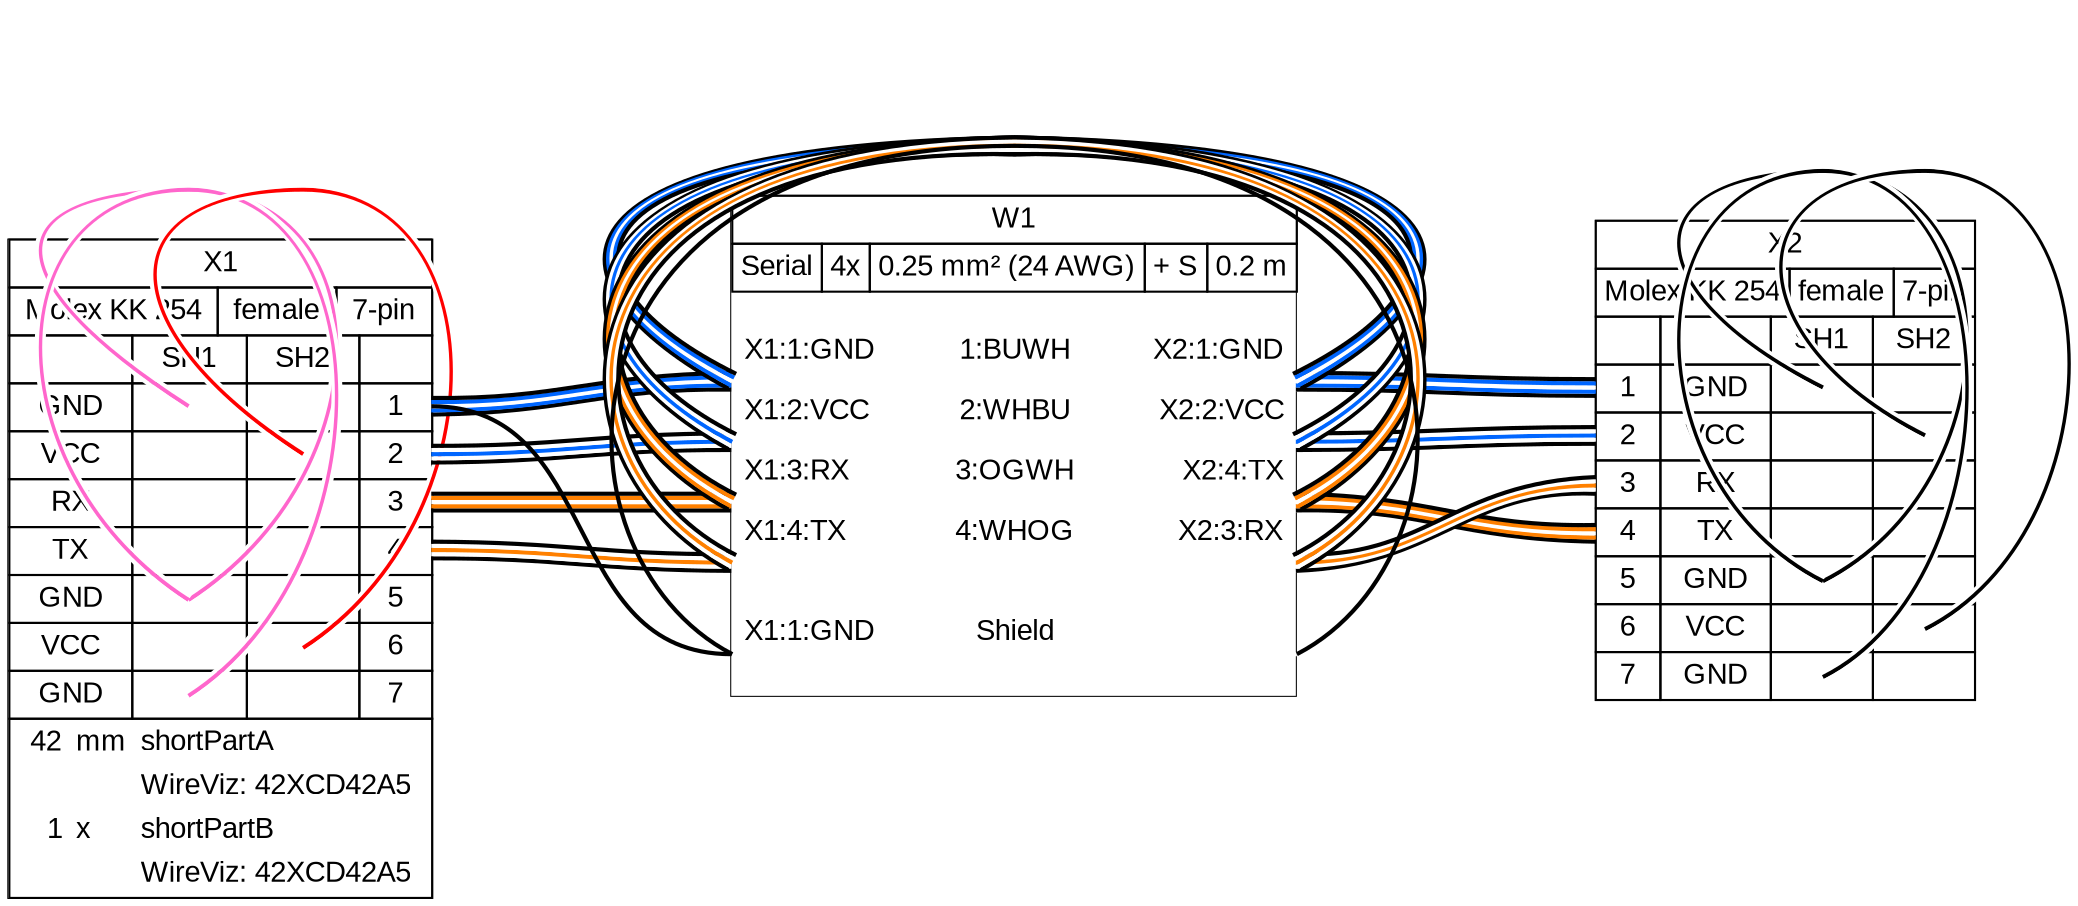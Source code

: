 graph {
// Graph generated by WireViz 0.4-dev251
// https://github.com/formatc1702/WireViz
	graph [bgcolor="#FFFFFF" fontname=arial nodesep=0.33 rankdir=LR ranksep=2]
	node [fillcolor="#FFFFFF" fontname=arial height=0 margin=0 shape=none style=filled width=0]
	edge [fontname=arial style=bold]
	X1 [label=<
<table border="0" cellspacing="0" cellpadding="0" bgcolor="#FFFFFF">
 <tr>
  <td>
   <table border="0" cellborder="1" cellpadding="3" cellspacing="0">
    <tr>
     <td>X1</td>
    </tr>
   </table>
  </td>
 </tr>
 <tr>
  <td>
   <table border="0" cellborder="1" cellpadding="3" cellspacing="0">
    <tr>
     <td>Molex KK 254</td>
     <td>female</td>
     <td>7-pin</td>
    </tr>
   </table>
  </td>
 </tr>
 <tr>
  <td>
   <table border="0" cellborder="1" cellpadding="3" cellspacing="0">
    <tr>
     <td></td>
     <td>SH1</td>
     <td>SH2</td>
     <td></td>
    </tr>
    <tr>
     <td>GND</td>
     [<td port="p1j"></td>, <td></td>]
     <td port="p1r">1</td>
    </tr>
    <tr>
     <td>VCC</td>
     [<td></td>, <td port="p2j"></td>]
     <td port="p2r">2</td>
    </tr>
    <tr>
     <td>RX</td>
     [<td></td>, <td></td>]
     <td port="p3r">3</td>
    </tr>
    <tr>
     <td>TX</td>
     [<td></td>, <td></td>]
     <td port="p4r">4</td>
    </tr>
    <tr>
     <td>GND</td>
     [<td port="p5j"></td>, <td></td>]
     <td port="p5r">5</td>
    </tr>
    <tr>
     <td>VCC</td>
     [<td></td>, <td port="p6j"></td>]
     <td port="p6r">6</td>
    </tr>
    <tr>
     <td>GND</td>
     [<td port="p7j"></td>, <td></td>]
     <td port="p7r">7</td>
    </tr>
   </table>
  </td>
 </tr>
 <tr>
  <td>
   <table border="1" cellborder="0" cellpadding="3" cellspacing="0">
    <tr>
     <td></td>
     <td align="right">42</td>
     <td align="left">mm</td>
     <td align="left">shortPartA</td>
     <td align="left"></td>
    </tr>
    <tr>
     <td colspan="3"></td>
     <td align="left">WireViz: 42XCD42A5</td>
     <td></td>
    </tr>
    <tr>
     <td></td>
     <td align="right">1</td>
     <td align="left">x</td>
     <td align="left">shortPartB</td>
     <td align="left"></td>
    </tr>
    <tr>
     <td colspan="3"></td>
     <td align="left">WireViz: 42XCD42A5</td>
     <td></td>
    </tr>
   </table>
  </td>
 </tr>
</table>
> shape=box style=filled]
	edge [color="#000000"]
	X1:p1j:c -- X1:p5j:c [addPTS=.18 color="#FFFFFF:#FF66CC:#FFFFFF" colorPTS="#FF66CC:#FFFFFF" headclip=false straight=straight tailclip=false]
	X1:p5j:c -- X1:p7j:c [addPTS=.18 color="#FFFFFF:#FF66CC:#FFFFFF" colorPTS="#FF66CC:#FFFFFF" headclip=false straight=straight tailclip=false]
	X1:p2j:c -- X1:p6j:c [addPTS=.18 color="#FFFFFF:#FF0000:#FFFFFF" colorPTS="#FF0000:#FFFFFF" headclip=false straight=straight tailclip=false]
	X2 [label=<
<table border="0" cellspacing="0" cellpadding="0" bgcolor="#FFFFFF">
 <tr>
  <td>
   <table border="0" cellborder="1" cellpadding="3" cellspacing="0">
    <tr>
     <td>X2</td>
    </tr>
   </table>
  </td>
 </tr>
 <tr>
  <td>
   <table border="0" cellborder="1" cellpadding="3" cellspacing="0">
    <tr>
     <td>Molex KK 254</td>
     <td>female</td>
     <td>7-pin</td>
    </tr>
   </table>
  </td>
 </tr>
 <tr>
  <td>
   <table border="0" cellborder="1" cellpadding="3" cellspacing="0">
    <tr>
     <td></td>
     <td></td>
     <td>SH1</td>
     <td>SH2</td>
    </tr>
    <tr>
     <td port="p1l">1</td>
     <td>GND</td>
     [<td port="p1j"></td>, <td></td>]
    </tr>
    <tr>
     <td port="p2l">2</td>
     <td>VCC</td>
     [<td></td>, <td port="p2j"></td>]
    </tr>
    <tr>
     <td port="p3l">3</td>
     <td>RX</td>
     [<td></td>, <td></td>]
    </tr>
    <tr>
     <td port="p4l">4</td>
     <td>TX</td>
     [<td></td>, <td></td>]
    </tr>
    <tr>
     <td port="p5l">5</td>
     <td>GND</td>
     [<td port="p5j"></td>, <td></td>]
    </tr>
    <tr>
     <td port="p6l">6</td>
     <td>VCC</td>
     [<td></td>, <td port="p6j"></td>]
    </tr>
    <tr>
     <td port="p7l">7</td>
     <td>GND</td>
     [<td port="p7j"></td>, <td></td>]
    </tr>
   </table>
  </td>
 </tr>
</table>
> shape=box style=filled]
	edge [color="#000000"]
	X2:p1j:c -- X2:p5j:c [addPTS=.18 color="#FFFFFF:#000000:#FFFFFF" colorPTS="#000000:#FFFFFF" headclip=false straight=straight tailclip=false]
	X2:p5j:c -- X2:p7j:c [addPTS=.18 color="#FFFFFF:#000000:#FFFFFF" colorPTS="#000000:#FFFFFF" headclip=false straight=straight tailclip=false]
	X2:p2j:c -- X2:p6j:c [addPTS=.18 color="#FFFFFF:#000000:#FFFFFF" colorPTS="#000000:#FFFFFF" headclip=false straight=straight tailclip=false]
	W1 [label=<
<table border="0" cellspacing="0" cellpadding="0" bgcolor="#FFFFFF">
 <tr>
  <td>
   <table border="0" cellborder="1" cellpadding="3" cellspacing="0">
    <tr>
     <td>W1</td>
    </tr>
   </table>
  </td>
 </tr>
 <tr>
  <td>
   <table border="0" cellborder="1" cellpadding="3" cellspacing="0">
    <tr>
     <td>Serial</td>
     <td>4x</td>
     <td>0.25 mm² (24 AWG)</td>
     <td>+ S</td>
     <td>0.2 m</td>
    </tr>
   </table>
  </td>
 </tr>
 <tr>
  <td>
   <table border="0" cellborder="0" cellspacing="0">
    <tr>
     <td>&nbsp;</td>
    </tr>
    <tr>
     <td align="left"> X1:1:GND</td>
     <td> </td>
     <td>1:BUWH</td>
     <td> </td>
     <td align="right">X2:1:GND </td>
    </tr>
    <tr>
     <td border="0" cellspacing="0" cellpadding="0" colspan="5" height="10" port="w1">
      <table border="0" cellborder="0" cellspacing="0">
       <tr>
        <td bgcolor="#FFFFFF" border="0" cellpadding="0" colspan="5" height="2"></td>
       </tr>
       <tr>
        <td bgcolor="#FFFFFF" border="0" cellpadding="0" colspan="5" height="2"></td>
       </tr>
       <tr>
        <td bgcolor="#FFFFFF" border="0" cellpadding="0" colspan="5" height="2"></td>
       </tr>
       <tr>
        <td bgcolor="#FFFFFF" border="0" cellpadding="0" colspan="5" height="2"></td>
       </tr>
       <tr>
        <td bgcolor="#FFFFFF" border="0" cellpadding="0" colspan="5" height="2"></td>
       </tr>
      </table>
     </td>
    </tr>
    <tr>
     <td align="left"> X1:2:VCC</td>
     <td> </td>
     <td>2:WHBU</td>
     <td> </td>
     <td align="right">X2:2:VCC </td>
    </tr>
    <tr>
     <td border="0" cellspacing="0" cellpadding="0" colspan="5" height="10" port="w2">
      <table border="0" cellborder="0" cellspacing="0">
       <tr>
        <td bgcolor="#FFFFFF" border="0" cellpadding="0" colspan="5" height="2"></td>
       </tr>
       <tr>
        <td bgcolor="#FFFFFF" border="0" cellpadding="0" colspan="5" height="2"></td>
       </tr>
       <tr>
        <td bgcolor="#FFFFFF" border="0" cellpadding="0" colspan="5" height="2"></td>
       </tr>
       <tr>
        <td bgcolor="#FFFFFF" border="0" cellpadding="0" colspan="5" height="2"></td>
       </tr>
       <tr>
        <td bgcolor="#FFFFFF" border="0" cellpadding="0" colspan="5" height="2"></td>
       </tr>
      </table>
     </td>
    </tr>
    <tr>
     <td align="left"> X1:3:RX</td>
     <td> </td>
     <td>3:OGWH</td>
     <td> </td>
     <td align="right">X2:4:TX </td>
    </tr>
    <tr>
     <td border="0" cellspacing="0" cellpadding="0" colspan="5" height="10" port="w3">
      <table border="0" cellborder="0" cellspacing="0">
       <tr>
        <td bgcolor="#FFFFFF" border="0" cellpadding="0" colspan="5" height="2"></td>
       </tr>
       <tr>
        <td bgcolor="#FFFFFF" border="0" cellpadding="0" colspan="5" height="2"></td>
       </tr>
       <tr>
        <td bgcolor="#FFFFFF" border="0" cellpadding="0" colspan="5" height="2"></td>
       </tr>
       <tr>
        <td bgcolor="#FFFFFF" border="0" cellpadding="0" colspan="5" height="2"></td>
       </tr>
       <tr>
        <td bgcolor="#FFFFFF" border="0" cellpadding="0" colspan="5" height="2"></td>
       </tr>
      </table>
     </td>
    </tr>
    <tr>
     <td align="left"> X1:4:TX</td>
     <td> </td>
     <td>4:WHOG</td>
     <td> </td>
     <td align="right">X2:3:RX </td>
    </tr>
    <tr>
     <td border="0" cellspacing="0" cellpadding="0" colspan="5" height="10" port="w4">
      <table border="0" cellborder="0" cellspacing="0">
       <tr>
        <td bgcolor="#FFFFFF" border="0" cellpadding="0" colspan="5" height="2"></td>
       </tr>
       <tr>
        <td bgcolor="#FFFFFF" border="0" cellpadding="0" colspan="5" height="2"></td>
       </tr>
       <tr>
        <td bgcolor="#FFFFFF" border="0" cellpadding="0" colspan="5" height="2"></td>
       </tr>
       <tr>
        <td bgcolor="#FFFFFF" border="0" cellpadding="0" colspan="5" height="2"></td>
       </tr>
       <tr>
        <td bgcolor="#FFFFFF" border="0" cellpadding="0" colspan="5" height="2"></td>
       </tr>
      </table>
     </td>
    </tr>
    <tr>
     <td>&nbsp;</td>
    </tr>
    <tr>
     <td align="left"> X1:1:GND</td>
     <td> </td>
     <td>Shield</td>
     <td> </td>
     <td align="right"> </td>
    </tr>
    <tr>
     <td border="0" cellspacing="0" cellpadding="0" colspan="5" height="2" port="w5">
      <table border="0" cellborder="0" cellspacing="0">
       <tr>
        <td bgcolor="#FFFFFF" border="0" cellpadding="0" colspan="5" height="2"></td>
       </tr>
      </table>
     </td>
    </tr>
    <tr>
     <td>&nbsp;</td>
    </tr>
   </table>
  </td>
 </tr>
</table>
> shape=box style=filled]
	edge [color="#000000:#0066FF:#FFFFFF:#0066FF:#000000"]
	X1:p1r:e -- W1:w1:w
	W1:w1:e -- X2:p1l:w
	edge [color="#000000:#FFFFFF:#0066FF:#FFFFFF:#000000"]
	X1:p2r:e -- W1:w2:w
	W1:w2:e -- X2:p2l:w
	edge [color="#000000:#FF8000:#FFFFFF:#FF8000:#000000"]
	X1:p3r:e -- W1:w3:w
	W1:w3:e -- X2:p4l:w
	edge [color="#000000:#FFFFFF:#FF8000:#FFFFFF:#000000"]
	X1:p4r:e -- W1:w4:w
	W1:w4:e -- X2:p3l:w
	edge [color="#000000"]
	X1:p1r:e -- W1:w5:w
	W1:w1:e -- W1:w1:w [color="#000000:#0066FF:#FFFFFF:#0066FF:#000000" straight=straight]
	W1:w2:e -- W1:w2:w [color="#000000:#FFFFFF:#0066FF:#FFFFFF:#000000" straight=straight]
	W1:w3:e -- W1:w3:w [color="#000000:#FF8000:#FFFFFF:#FF8000:#000000" straight=straight]
	W1:w4:e -- W1:w4:w [color="#000000:#FFFFFF:#FF8000:#FFFFFF:#000000" straight=straight]
	W1:w5:e -- W1:w5:w [color="#000000" straight=straight]
}
